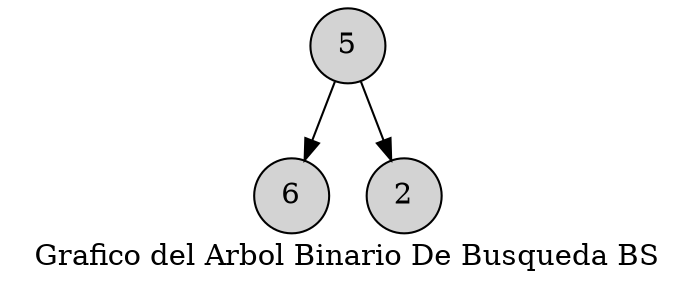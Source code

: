digraph D{
node [shape=circle style=filled ] 
label= " Grafico del Arbol Binario De Busqueda BS " 
5
5 -> 6
5 -> 2

}